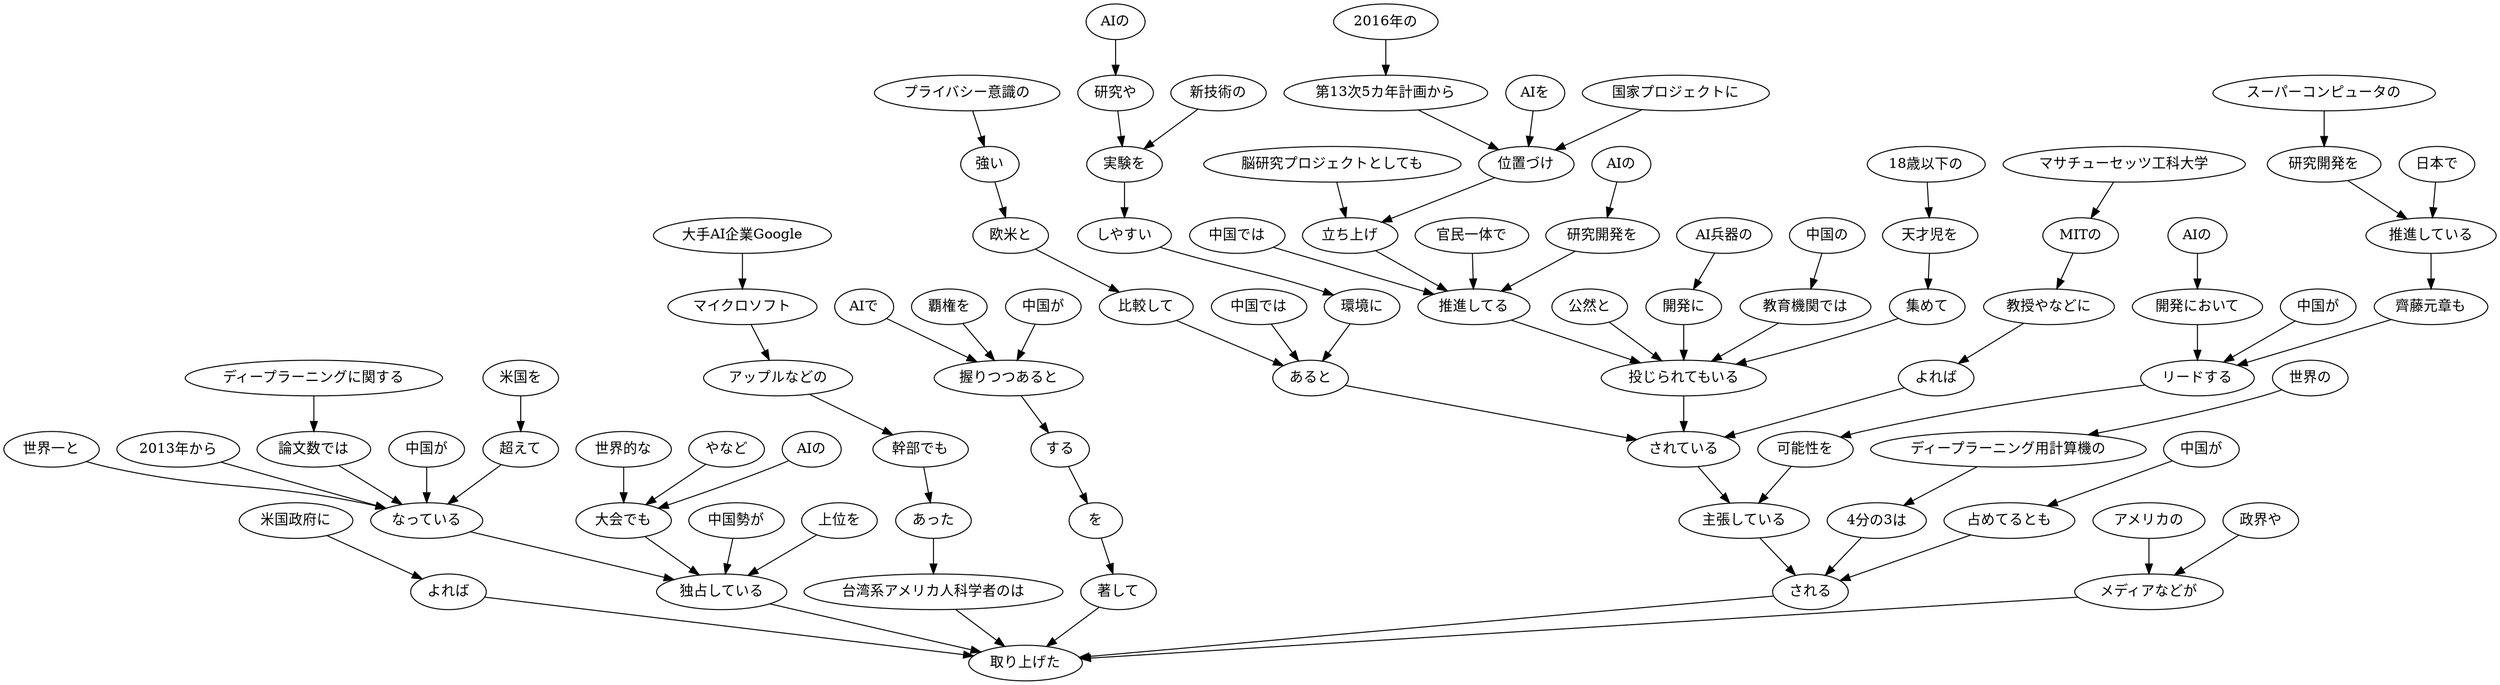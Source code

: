 // ans44
digraph {
	0 [label="中国では"]
	11 [label="推進してる"]
	0 -> 11
	1 [label="2016年の"]
	2 [label="第13次5カ年計画から"]
	1 -> 2
	2 [label="第13次5カ年計画から"]
	5 [label="位置づけ"]
	2 -> 5
	3 [label="AIを"]
	5 [label="位置づけ"]
	3 -> 5
	4 [label="国家プロジェクトに"]
	5 [label="位置づけ"]
	4 -> 5
	5 [label="位置づけ"]
	7 [label="立ち上げ"]
	5 -> 7
	6 [label="脳研究プロジェクトとしても"]
	7 [label="立ち上げ"]
	6 -> 7
	7 [label="立ち上げ"]
	11 [label="推進してる"]
	7 -> 11
	8 [label="官民一体で"]
	11 [label="推進してる"]
	8 -> 11
	9 [label="AIの"]
	10 [label="研究開発を"]
	9 -> 10
	10 [label="研究開発を"]
	11 [label="推進してる"]
	10 -> 11
	11 [label="推進してる"]
	20 [label="投じられてもいる"]
	11 -> 20
	12 [label="中国の"]
	13 [label="教育機関では"]
	12 -> 13
	13 [label="教育機関では"]
	20 [label="投じられてもいる"]
	13 -> 20
	14 [label="18歳以下の"]
	15 [label="天才児を"]
	14 -> 15
	15 [label="天才児を"]
	16 [label="集めて"]
	15 -> 16
	16 [label="集めて"]
	20 [label="投じられてもいる"]
	16 -> 20
	17 [label="公然と"]
	20 [label="投じられてもいる"]
	17 -> 20
	18 [label="AI兵器の"]
	19 [label="開発に"]
	18 -> 19
	19 [label="開発に"]
	20 [label="投じられてもいる"]
	19 -> 20
	20 [label="投じられてもいる"]
	37 [label="されている"]
	20 -> 37
	21 [label="マサチューセッツ工科大学"]
	22 [label="MITの"]
	21 -> 22
	22 [label="MITの"]
	23 [label="教授やなどに"]
	22 -> 23
	23 [label="教授やなどに"]
	24 [label="よれば"]
	23 -> 24
	24 [label="よれば"]
	37 [label="されている"]
	24 -> 37
	25 [label="中国では"]
	36 [label="あると"]
	25 -> 36
	26 [label="プライバシー意識の"]
	27 [label="強い"]
	26 -> 27
	27 [label="強い"]
	28 [label="欧米と"]
	27 -> 28
	28 [label="欧米と"]
	29 [label="比較して"]
	28 -> 29
	29 [label="比較して"]
	36 [label="あると"]
	29 -> 36
	30 [label="AIの"]
	31 [label="研究や"]
	30 -> 31
	31 [label="研究や"]
	33 [label="実験を"]
	31 -> 33
	32 [label="新技術の"]
	33 [label="実験を"]
	32 -> 33
	33 [label="実験を"]
	34 [label="しやすい"]
	33 -> 34
	34 [label="しやすい"]
	35 [label="環境に"]
	34 -> 35
	35 [label="環境に"]
	36 [label="あると"]
	35 -> 36
	36 [label="あると"]
	37 [label="されている"]
	36 -> 37
	37 [label="されている"]
	48 [label="主張している"]
	37 -> 48
	38 [label="日本で"]
	41 [label="推進している"]
	38 -> 41
	39 [label="スーパーコンピュータの"]
	40 [label="研究開発を"]
	39 -> 40
	40 [label="研究開発を"]
	41 [label="推進している"]
	40 -> 41
	41 [label="推進している"]
	42 [label="齊藤元章も"]
	41 -> 42
	42 [label="齊藤元章も"]
	46 [label="リードする"]
	42 -> 46
	43 [label="AIの"]
	44 [label="開発において"]
	43 -> 44
	44 [label="開発において"]
	46 [label="リードする"]
	44 -> 46
	45 [label="中国が"]
	46 [label="リードする"]
	45 -> 46
	46 [label="リードする"]
	47 [label="可能性を"]
	46 -> 47
	47 [label="可能性を"]
	48 [label="主張している"]
	47 -> 48
	48 [label="主張している"]
	54 [label="される"]
	48 -> 54
	49 [label="世界の"]
	50 [label="ディープラーニング用計算機の"]
	49 -> 50
	50 [label="ディープラーニング用計算機の"]
	51 [label="4分の3は"]
	50 -> 51
	51 [label="4分の3は"]
	54 [label="される"]
	51 -> 54
	52 [label="中国が"]
	53 [label="占めてるとも"]
	52 -> 53
	53 [label="占めてるとも"]
	54 [label="される"]
	53 -> 54
	54 [label="される"]
	88 [label="取り上げた"]
	54 -> 88
	55 [label="米国政府に"]
	56 [label="よれば"]
	55 -> 56
	56 [label="よれば"]
	88 [label="取り上げた"]
	56 -> 88
	57 [label="2013年から"]
	64 [label="なっている"]
	57 -> 64
	58 [label="ディープラーニングに関する"]
	59 [label="論文数では"]
	58 -> 59
	59 [label="論文数では"]
	64 [label="なっている"]
	59 -> 64
	60 [label="中国が"]
	64 [label="なっている"]
	60 -> 64
	61 [label="米国を"]
	62 [label="超えて"]
	61 -> 62
	62 [label="超えて"]
	64 [label="なっている"]
	62 -> 64
	63 [label="世界一と"]
	64 [label="なっている"]
	63 -> 64
	64 [label="なっている"]
	71 [label="独占している"]
	64 -> 71
	65 [label="やなど"]
	68 [label="大会でも"]
	65 -> 68
	66 [label="AIの"]
	68 [label="大会でも"]
	66 -> 68
	67 [label="世界的な"]
	68 [label="大会でも"]
	67 -> 68
	68 [label="大会でも"]
	71 [label="独占している"]
	68 -> 71
	69 [label="中国勢が"]
	71 [label="独占している"]
	69 -> 71
	70 [label="上位を"]
	71 [label="独占している"]
	70 -> 71
	71 [label="独占している"]
	88 [label="取り上げた"]
	71 -> 88
	72 [label="大手AI企業Google"]
	73 [label="マイクロソフト"]
	72 -> 73
	73 [label="マイクロソフト"]
	74 [label="アップルなどの"]
	73 -> 74
	74 [label="アップルなどの"]
	75 [label="幹部でも"]
	74 -> 75
	75 [label="幹部でも"]
	76 [label="あった"]
	75 -> 76
	76 [label="あった"]
	77 [label="台湾系アメリカ人科学者のは"]
	76 -> 77
	77 [label="台湾系アメリカ人科学者のは"]
	88 [label="取り上げた"]
	77 -> 88
	78 [label="中国が"]
	81 [label="握りつつあると"]
	78 -> 81
	79 [label="AIで"]
	81 [label="握りつつあると"]
	79 -> 81
	80 [label="覇権を"]
	81 [label="握りつつあると"]
	80 -> 81
	81 [label="握りつつあると"]
	82 [label="する"]
	81 -> 82
	82 [label="する"]
	83 [label="を"]
	82 -> 83
	83 [label="を"]
	84 [label="著して"]
	83 -> 84
	84 [label="著して"]
	88 [label="取り上げた"]
	84 -> 88
	85 [label="アメリカの"]
	87 [label="メディアなどが"]
	85 -> 87
	86 [label="政界や"]
	87 [label="メディアなどが"]
	86 -> 87
	87 [label="メディアなどが"]
	88 [label="取り上げた"]
	87 -> 88
}
